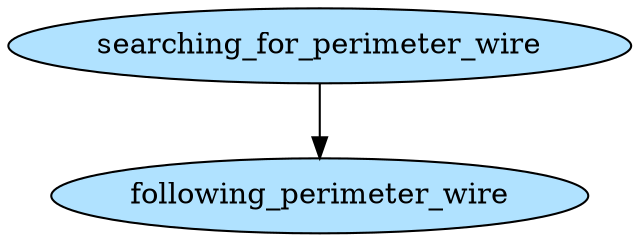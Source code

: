 digraph robot_state_diagram_searching {
  searching_for_perimeter_wire [style=filled, fillcolor=lightskyblue1];
  following_perimeter_wire [style=filled, fillcolor=lightskyblue1];
  searching_for_perimeter_wire -> following_perimeter_wire;
}
